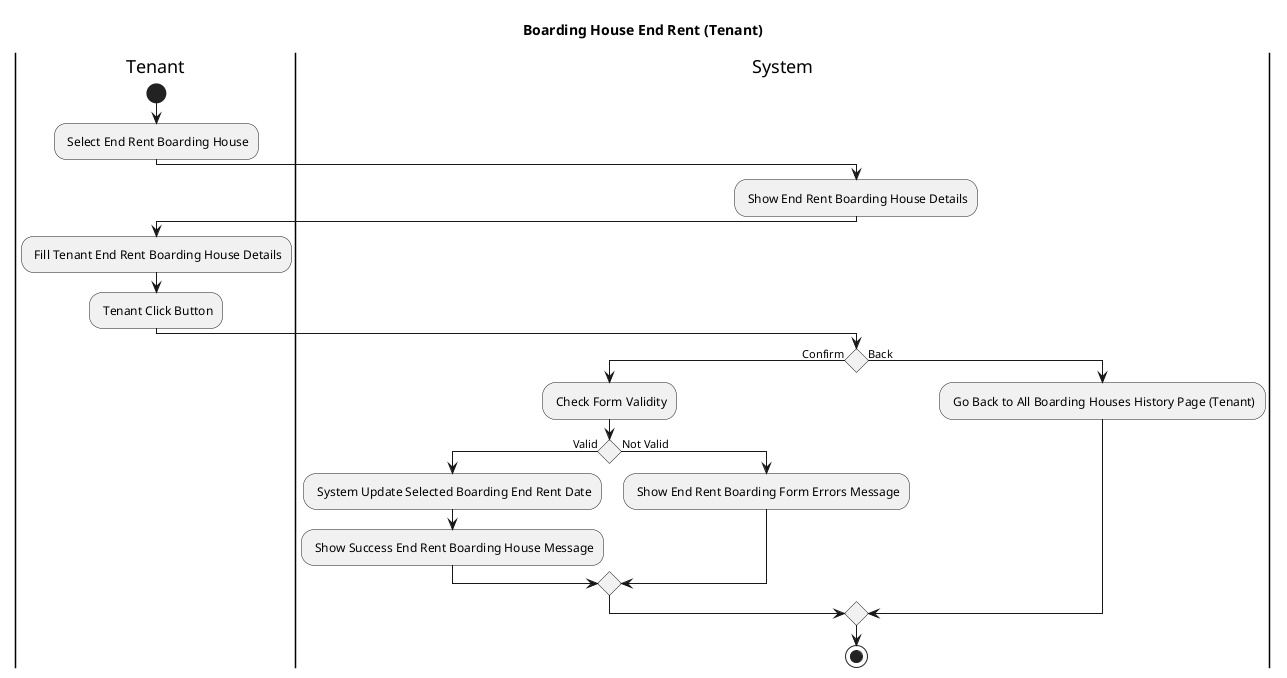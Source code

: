 @startuml
title Boarding House End Rent (Tenant)

|Tenant|
start
    : Select End Rent Boarding House;

|System|
    : Show End Rent Boarding House Details;

|Tenant|
    : Fill Tenant End Rent Boarding House Details;
    : Tenant Click Button;
|System|
If () then (Confirm)
    : Check Form Validity;
    if () is (Valid) then
        : System Update Selected Boarding End Rent Date;
        : Show Success End Rent Boarding House Message;
    else (Not Valid)
        : Show End Rent Boarding Form Errors Message;
    endif
else (Back)
    : Go Back to All Boarding Houses History Page (Tenant);
endif
stop 
@enduml